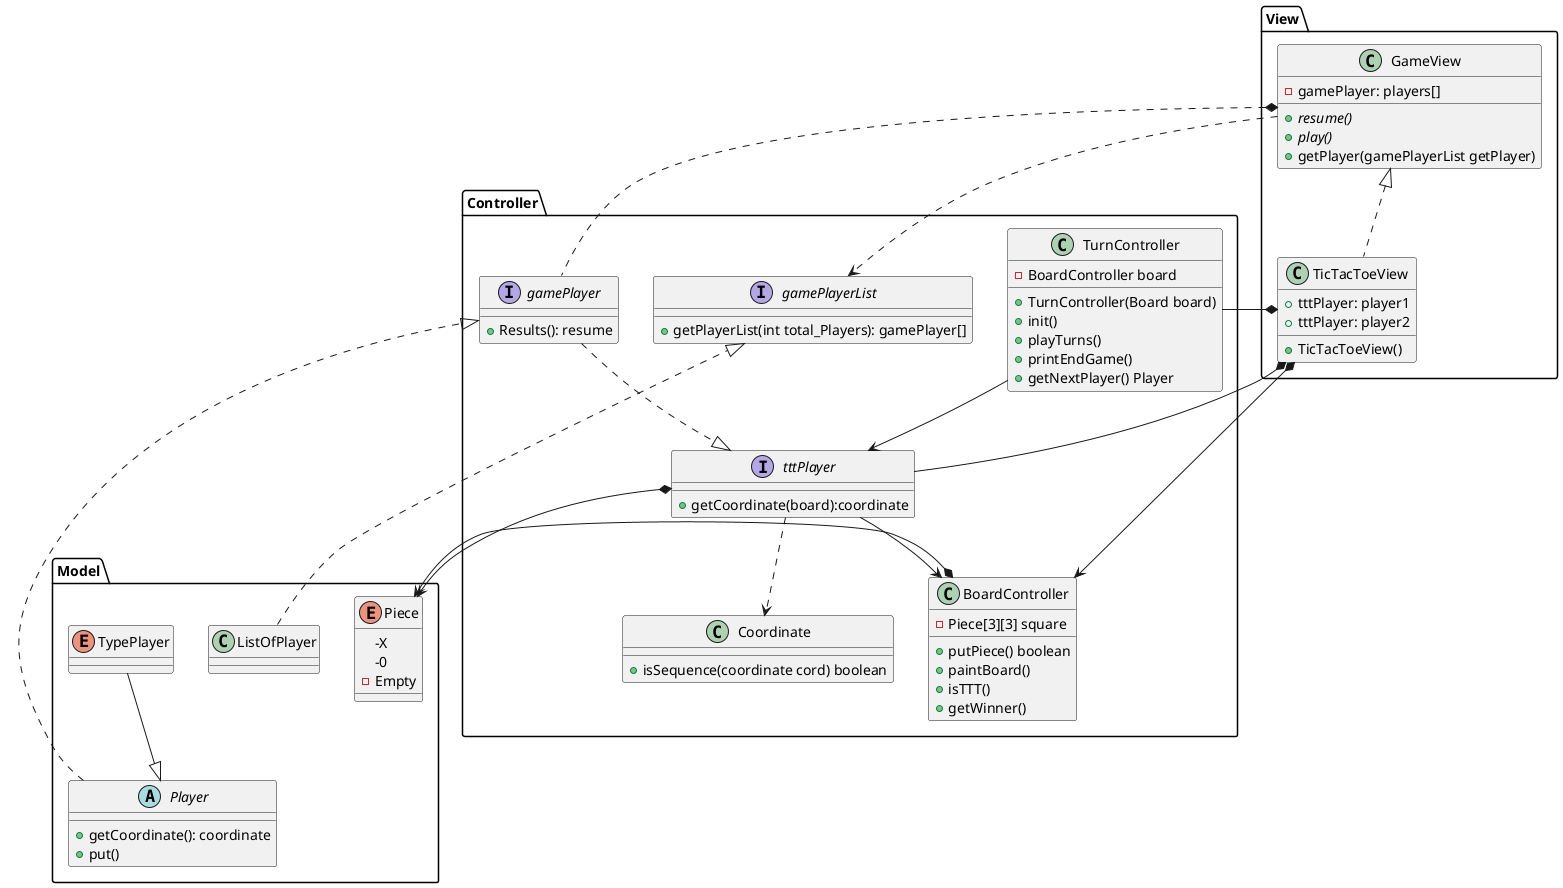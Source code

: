 @startuml
package View{
   class TicTacToeView{
        +TicTacToeView()
        +tttPlayer: player1
        +tttPlayer: player2

    }

      class GameView {
            -gamePlayer: players[]
            +{abstract} resume()
            +{abstract} play()
            +getPlayer(gamePlayerList getPlayer)
        }

}

package Controller{


 interface gamePlayer{
        +Results(): resume
    }

    interface gamePlayerList{
            +getPlayerList(int total_Players): gamePlayer[]

    }

    class TurnController{
        -BoardController board
        +TurnController(Board board)
        +init()
        +playTurns()
        +printEndGame()
        +getNextPlayer() Player
    }


    class Coordinate{
        +isSequence(coordinate cord) boolean
    }

    class BoardController{
        -Piece[3][3] square
        +putPiece() boolean
        +paintBoard()
        +isTTT()
        +getWinner()
    }


    interface tttPlayer{
       +getCoordinate(board):coordinate

    }

}



package Model{
    class ListOfPlayer
    enum Piece{
            -X
            -0
            -Empty
        }

    abstract Player{
            +getCoordinate(): coordinate
            +put()
        }
    enum TypePlayer

}
    GameView <|.. TicTacToeView
    TypePlayer --|> Player

    TurnController --* TicTacToeView
    TurnController --> tttPlayer
    tttPlayer *--> Piece
    tttPlayer ..> Coordinate
    tttPlayer --> BoardController
    BoardController *--> Piece
    TicTacToeView *-- tttPlayer
    TicTacToeView *--> BoardController
    Player ..|> gamePlayer
    gamePlayer ..|> tttPlayer
    GameView *.. gamePlayer
    GameView ..> gamePlayerList
    ListOfPlayer ..|> gamePlayerList

@enduml